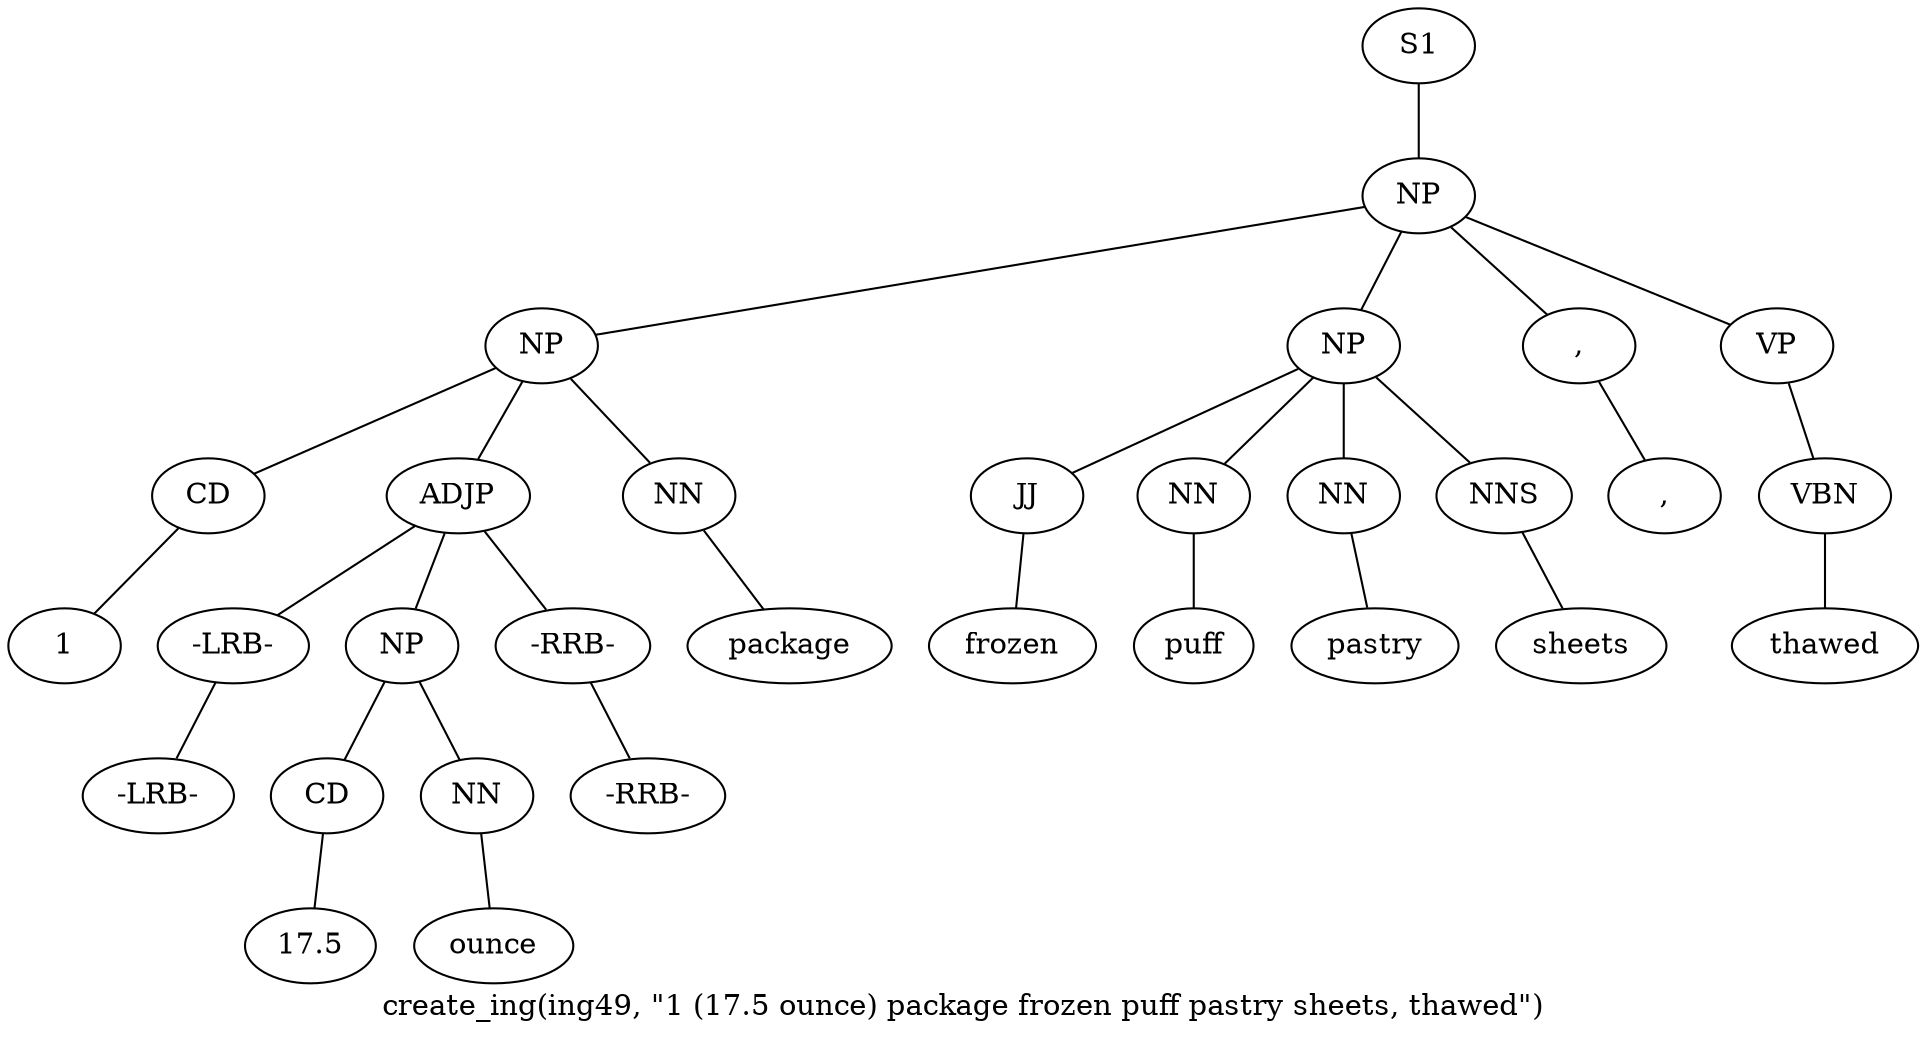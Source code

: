 graph SyntaxGraph {
	label = "create_ing(ing49, \"1 (17.5 ounce) package frozen puff pastry sheets, thawed\")";
	Node0 [label="S1"];
	Node1 [label="NP"];
	Node2 [label="NP"];
	Node3 [label="CD"];
	Node4 [label="1"];
	Node5 [label="ADJP"];
	Node6 [label="-LRB-"];
	Node7 [label="-LRB-"];
	Node8 [label="NP"];
	Node9 [label="CD"];
	Node10 [label="17.5"];
	Node11 [label="NN"];
	Node12 [label="ounce"];
	Node13 [label="-RRB-"];
	Node14 [label="-RRB-"];
	Node15 [label="NN"];
	Node16 [label="package"];
	Node17 [label="NP"];
	Node18 [label="JJ"];
	Node19 [label="frozen"];
	Node20 [label="NN"];
	Node21 [label="puff"];
	Node22 [label="NN"];
	Node23 [label="pastry"];
	Node24 [label="NNS"];
	Node25 [label="sheets"];
	Node26 [label=","];
	Node27 [label=","];
	Node28 [label="VP"];
	Node29 [label="VBN"];
	Node30 [label="thawed"];

	Node0 -- Node1;
	Node1 -- Node2;
	Node1 -- Node17;
	Node1 -- Node26;
	Node1 -- Node28;
	Node2 -- Node3;
	Node2 -- Node5;
	Node2 -- Node15;
	Node3 -- Node4;
	Node5 -- Node6;
	Node5 -- Node8;
	Node5 -- Node13;
	Node6 -- Node7;
	Node8 -- Node9;
	Node8 -- Node11;
	Node9 -- Node10;
	Node11 -- Node12;
	Node13 -- Node14;
	Node15 -- Node16;
	Node17 -- Node18;
	Node17 -- Node20;
	Node17 -- Node22;
	Node17 -- Node24;
	Node18 -- Node19;
	Node20 -- Node21;
	Node22 -- Node23;
	Node24 -- Node25;
	Node26 -- Node27;
	Node28 -- Node29;
	Node29 -- Node30;
}